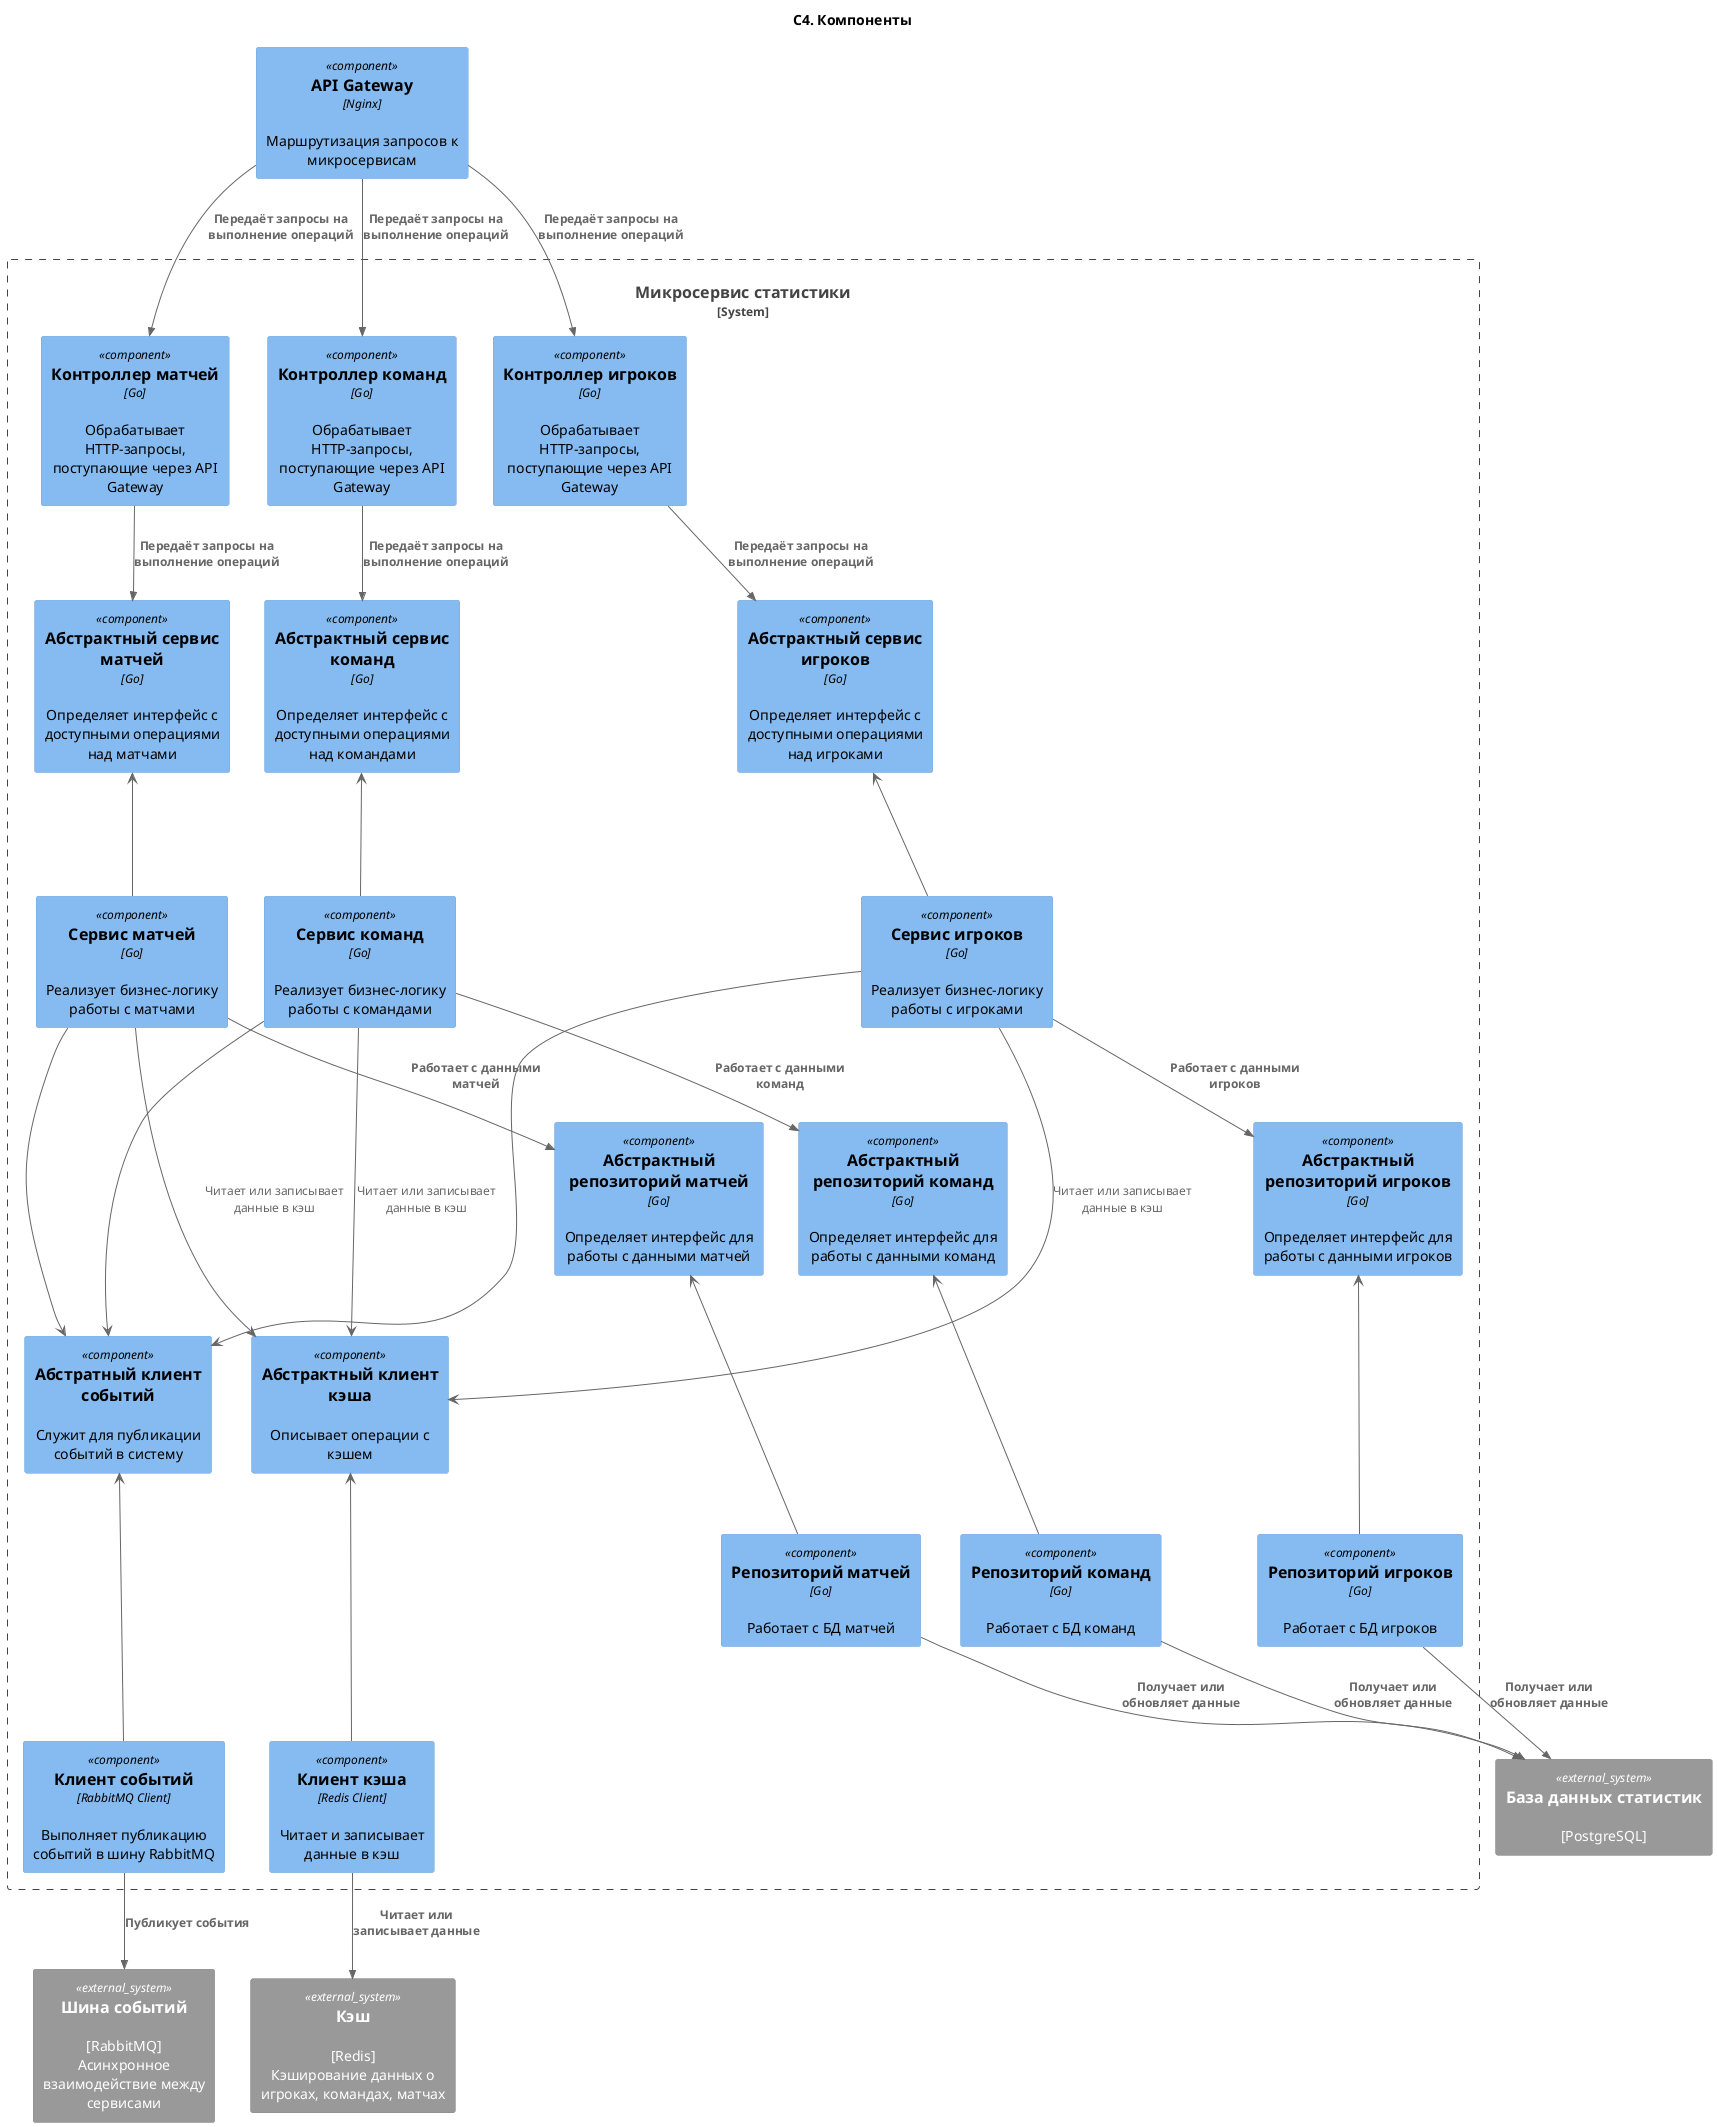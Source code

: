 @startuml Component
title "C4. Компоненты"

!include <C4/C4_Component>

Component(apiGateway, "API Gateway", "Nginx", "Маршрутизация запросов к микросервисам")

System_Boundary(productService, "Микросервис статистики") {
    Component(playerController, "Контроллер игроков", "Go", "Обрабатывает HTTP-запросы, поступающие через API Gateway")
    Component(teamController, "Контроллер команд", "Go", "Обрабатывает HTTP-запросы, поступающие через API Gateway")
    Component(matchController, "Контроллер матчей", "Go", "Обрабатывает HTTP-запросы, поступающие через API Gateway")
    
    Component(playerInterfaceService, "Абстрактный сервис игроков", "Go", "Определяет интерфейс с доступными операциями над игроками")
    Component(teamInterfaceService, "Абстрактный сервис команд", "Go", "Определяет интерфейс с доступными операциями над командами")
    Component(matchInterfaceService, "Абстрактный сервис матчей", "Go", "Определяет интерфейс с доступными операциями над матчами")
    
    Component(playerService, "Сервис игроков", "Go", "Реализует бизнес-логику работы с игроками")
    Component(teamService, "Сервис команд", "Go", "Реализует бизнес-логику работы с командами")
    Component(matchService, "Сервис матчей", "Go", "Реализует бизнес-логику работы с матчами")
    
    Component(playerInterfaceRepository, "Абстрактный репозиторий игроков", "Go", "Определяет интерфейс для работы с данными игроков")
    Component(teamInterfaceRepository, "Абстрактный репозиторий команд", "Go", "Определяет интерфейс для работы с данными команд")
    Component(matchInterfaceRepository, "Абстрактный репозиторий матчей", "Go", "Определяет интерфейс для работы с данными матчей")
    
    Component(playerRepository, "Репозиторий игроков", "Go", "Работает с БД игроков")
    Component(teamRepository, "Репозиторий команд", "Go", "Работает с БД команд")
    Component(matchRepository, "Репозиторий матчей", "Go", "Работает с БД матчей")
    
    Component(interfaceCacheClient, "Абстрактный клиент кэша", "", "Описывает операции с кэшем")
    Component(cacheClient, "Клиент кэша", "Redis Client", "Читает и записывает данные в кэш")

    Component(eventInterfaceClient, "Абстратный клиент событий", "", "Служит для публикации событий в систему")
    Component(eventClient, "Клиент событий", "RabbitMQ Client", "Выполняет публикацию событий в шину RabbitMQ")
}

System_Ext(redis, "Кэш", "[Redis]\nКэширование данных о игроках, командах, матчах")
System_Ext(db, "База данных статистик", "[PostgreSQL]")
System_Ext(eventBus, "Шина событий", "[RabbitMQ]\nАсинхронное взаимодействие между сервисами")

Rel(apiGateway, playerController, "Передаёт запросы на выполнение операций")
Rel(apiGateway, teamController, "Передаёт запросы на выполнение операций")
Rel(apiGateway, matchController, "Передаёт запросы на выполнение операций")

playerInterfaceService <--- playerService
teamInterfaceService <--- teamService
matchInterfaceService <---matchService

playerInterfaceRepository <--- playerRepository
teamInterfaceRepository <--- teamRepository
matchInterfaceRepository <--- matchRepository

interfaceCacheClient <--- cacheClient

Rel(playerController, playerInterfaceService, "Передаёт запросы на выполнение операций")
Rel(teamController, teamInterfaceService, "Передаёт запросы на выполнение операций")
Rel(matchController, matchInterfaceService, "Передаёт запросы на выполнение операций")

Rel(playerService, playerInterfaceRepository, "Работает с данными игроков")
Rel(teamService, teamInterfaceRepository, "Работает с данными команд")
Rel(matchService, matchInterfaceRepository, "Работает с данными матчей")

playerService ---> interfaceCacheClient : Читает или записывает данные в кэш
teamService ---> interfaceCacheClient : Читает или записывает данные в кэш
matchService ---> interfaceCacheClient : Читает или записывает данные в кэш

Rel(playerRepository, db, "Получает или обновляет данные")
Rel(teamRepository, db, "Получает или обновляет данные")
Rel(matchRepository, db, "Получает или обновляет данные")

playerService ---> eventInterfaceClient
teamService ---> eventInterfaceClient
matchService ---> eventInterfaceClient

eventInterfaceClient <--- eventClient

Rel(cacheClient, redis, "Читает или записывает данные")
Rel(eventClient, eventBus, "Публикует события")

@enduml